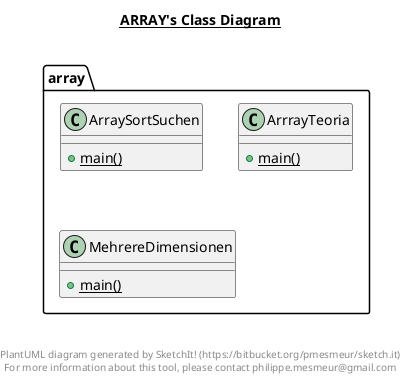 @startuml

title __ARRAY's Class Diagram__\n

  namespace array {
    class array.ArraySortSuchen {
        {static} + main()
    }
  }
  

  namespace array {
    class array.ArrrayTeoria {
        {static} + main()
    }
  }
  

  namespace array {
    class array.MehrereDimensionen {
        {static} + main()
    }
  }
  



right footer


PlantUML diagram generated by SketchIt! (https://bitbucket.org/pmesmeur/sketch.it)
For more information about this tool, please contact philippe.mesmeur@gmail.com
endfooter

@enduml
